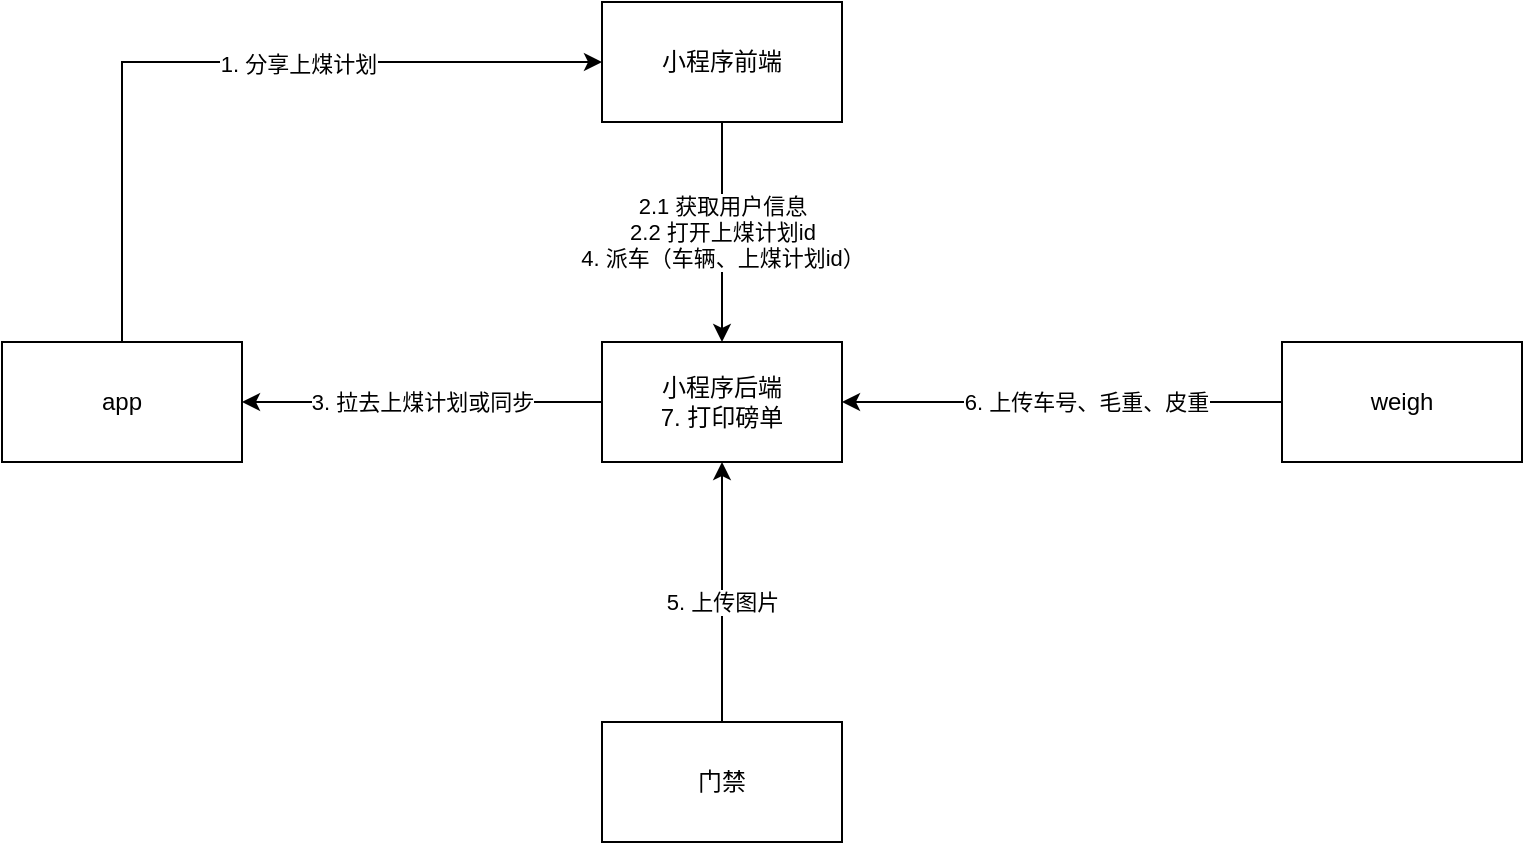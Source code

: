 <mxfile version="14.4.5" type="github">
  <diagram id="XHLoltds-L57Nakwp4Hv" name="Page-1">
    <mxGraphModel dx="900" dy="621" grid="1" gridSize="10" guides="1" tooltips="1" connect="1" arrows="1" fold="1" page="1" pageScale="1" pageWidth="827" pageHeight="1169" math="0" shadow="0">
      <root>
        <mxCell id="0" />
        <mxCell id="1" parent="0" />
        <mxCell id="aHdHfkGLuesiWaTR18bo-15" style="edgeStyle=orthogonalEdgeStyle;rounded=0;orthogonalLoop=1;jettySize=auto;html=1;exitX=0;exitY=0.5;exitDx=0;exitDy=0;" edge="1" parent="1" source="aHdHfkGLuesiWaTR18bo-1" target="aHdHfkGLuesiWaTR18bo-2">
          <mxGeometry relative="1" as="geometry" />
        </mxCell>
        <mxCell id="aHdHfkGLuesiWaTR18bo-16" value="3. 拉去上煤计划或同步" style="edgeLabel;html=1;align=center;verticalAlign=middle;resizable=0;points=[];" vertex="1" connectable="0" parent="aHdHfkGLuesiWaTR18bo-15">
          <mxGeometry x="0.144" y="-1" relative="1" as="geometry">
            <mxPoint x="13" y="1" as="offset" />
          </mxGeometry>
        </mxCell>
        <mxCell id="aHdHfkGLuesiWaTR18bo-1" value="小程序后端&lt;br&gt;7. 打印磅单" style="rounded=0;whiteSpace=wrap;html=1;" vertex="1" parent="1">
          <mxGeometry x="330" y="210" width="120" height="60" as="geometry" />
        </mxCell>
        <mxCell id="aHdHfkGLuesiWaTR18bo-12" style="edgeStyle=orthogonalEdgeStyle;rounded=0;orthogonalLoop=1;jettySize=auto;html=1;exitX=0.5;exitY=0;exitDx=0;exitDy=0;entryX=0;entryY=0.5;entryDx=0;entryDy=0;" edge="1" parent="1" source="aHdHfkGLuesiWaTR18bo-2" target="aHdHfkGLuesiWaTR18bo-5">
          <mxGeometry relative="1" as="geometry" />
        </mxCell>
        <mxCell id="aHdHfkGLuesiWaTR18bo-13" value="1. 分享上煤计划" style="edgeLabel;html=1;align=center;verticalAlign=middle;resizable=0;points=[];" vertex="1" connectable="0" parent="aHdHfkGLuesiWaTR18bo-12">
          <mxGeometry x="0.2" y="-1" relative="1" as="geometry">
            <mxPoint as="offset" />
          </mxGeometry>
        </mxCell>
        <mxCell id="aHdHfkGLuesiWaTR18bo-2" value="app" style="rounded=0;whiteSpace=wrap;html=1;" vertex="1" parent="1">
          <mxGeometry x="30" y="210" width="120" height="60" as="geometry" />
        </mxCell>
        <mxCell id="aHdHfkGLuesiWaTR18bo-8" style="edgeStyle=orthogonalEdgeStyle;rounded=0;orthogonalLoop=1;jettySize=auto;html=1;exitX=0;exitY=0.5;exitDx=0;exitDy=0;entryX=1;entryY=0.5;entryDx=0;entryDy=0;" edge="1" parent="1" source="aHdHfkGLuesiWaTR18bo-3" target="aHdHfkGLuesiWaTR18bo-1">
          <mxGeometry relative="1" as="geometry" />
        </mxCell>
        <mxCell id="aHdHfkGLuesiWaTR18bo-9" value="6. 上传车号、毛重、皮重" style="edgeLabel;html=1;align=center;verticalAlign=middle;resizable=0;points=[];" vertex="1" connectable="0" parent="aHdHfkGLuesiWaTR18bo-8">
          <mxGeometry x="-0.446" y="-3" relative="1" as="geometry">
            <mxPoint x="-37" y="3" as="offset" />
          </mxGeometry>
        </mxCell>
        <mxCell id="aHdHfkGLuesiWaTR18bo-3" value="weigh" style="rounded=0;whiteSpace=wrap;html=1;" vertex="1" parent="1">
          <mxGeometry x="670" y="210" width="120" height="60" as="geometry" />
        </mxCell>
        <mxCell id="aHdHfkGLuesiWaTR18bo-6" style="edgeStyle=orthogonalEdgeStyle;rounded=0;orthogonalLoop=1;jettySize=auto;html=1;exitX=0.5;exitY=0;exitDx=0;exitDy=0;entryX=0.5;entryY=1;entryDx=0;entryDy=0;" edge="1" parent="1" source="aHdHfkGLuesiWaTR18bo-4" target="aHdHfkGLuesiWaTR18bo-1">
          <mxGeometry relative="1" as="geometry" />
        </mxCell>
        <mxCell id="aHdHfkGLuesiWaTR18bo-7" value="5. 上传图片" style="edgeLabel;html=1;align=center;verticalAlign=middle;resizable=0;points=[];" vertex="1" connectable="0" parent="aHdHfkGLuesiWaTR18bo-6">
          <mxGeometry x="-0.354" y="3" relative="1" as="geometry">
            <mxPoint x="3" y="-18" as="offset" />
          </mxGeometry>
        </mxCell>
        <mxCell id="aHdHfkGLuesiWaTR18bo-4" value="门禁" style="rounded=0;whiteSpace=wrap;html=1;" vertex="1" parent="1">
          <mxGeometry x="330" y="400" width="120" height="60" as="geometry" />
        </mxCell>
        <mxCell id="aHdHfkGLuesiWaTR18bo-14" value="2.1 获取用户信息&lt;br&gt;2.2 打开上煤计划id&lt;br&gt;4. 派车（车辆、上煤计划id）" style="edgeStyle=orthogonalEdgeStyle;rounded=0;orthogonalLoop=1;jettySize=auto;html=1;exitX=0.5;exitY=1;exitDx=0;exitDy=0;" edge="1" parent="1" source="aHdHfkGLuesiWaTR18bo-5" target="aHdHfkGLuesiWaTR18bo-1">
          <mxGeometry relative="1" as="geometry" />
        </mxCell>
        <mxCell id="aHdHfkGLuesiWaTR18bo-5" value="小程序前端" style="rounded=0;whiteSpace=wrap;html=1;" vertex="1" parent="1">
          <mxGeometry x="330" y="40" width="120" height="60" as="geometry" />
        </mxCell>
      </root>
    </mxGraphModel>
  </diagram>
</mxfile>
